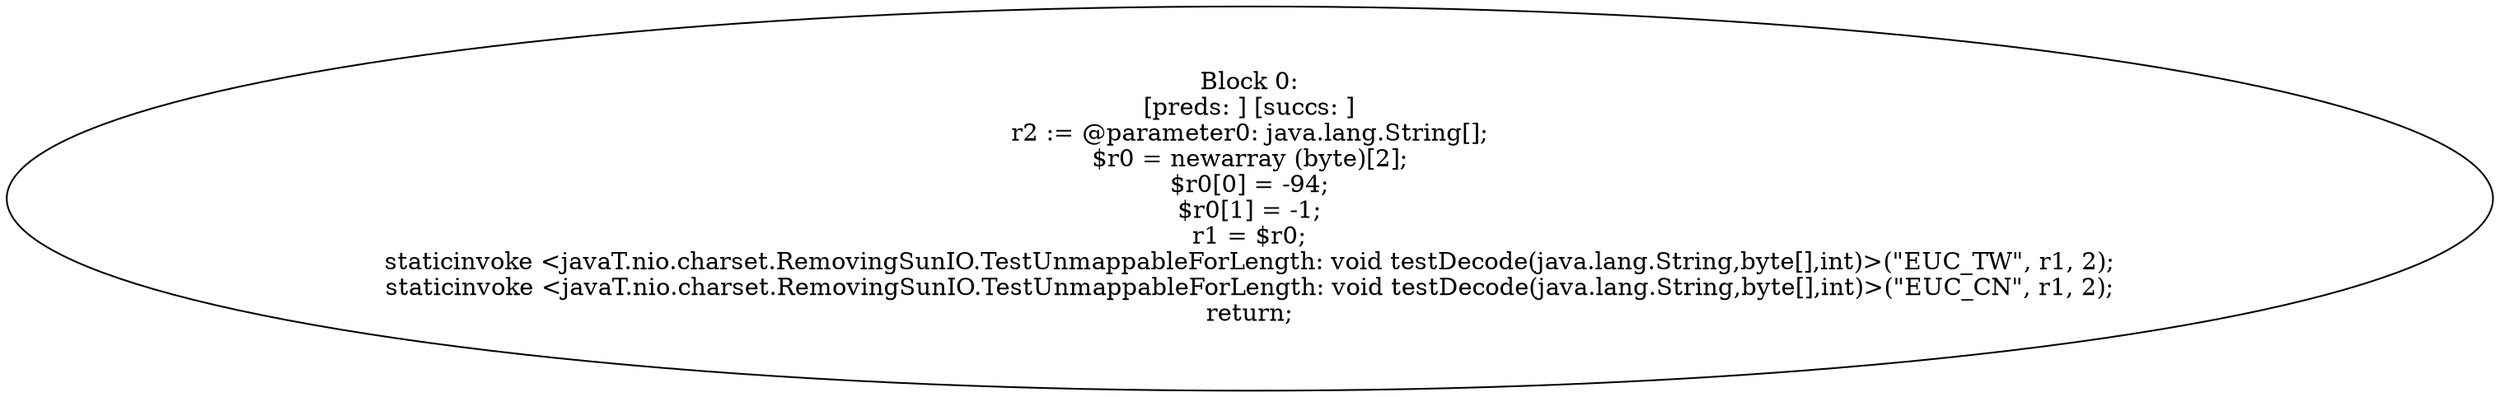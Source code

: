 digraph "unitGraph" {
    "Block 0:
[preds: ] [succs: ]
r2 := @parameter0: java.lang.String[];
$r0 = newarray (byte)[2];
$r0[0] = -94;
$r0[1] = -1;
r1 = $r0;
staticinvoke <javaT.nio.charset.RemovingSunIO.TestUnmappableForLength: void testDecode(java.lang.String,byte[],int)>(\"EUC_TW\", r1, 2);
staticinvoke <javaT.nio.charset.RemovingSunIO.TestUnmappableForLength: void testDecode(java.lang.String,byte[],int)>(\"EUC_CN\", r1, 2);
return;
"
}
